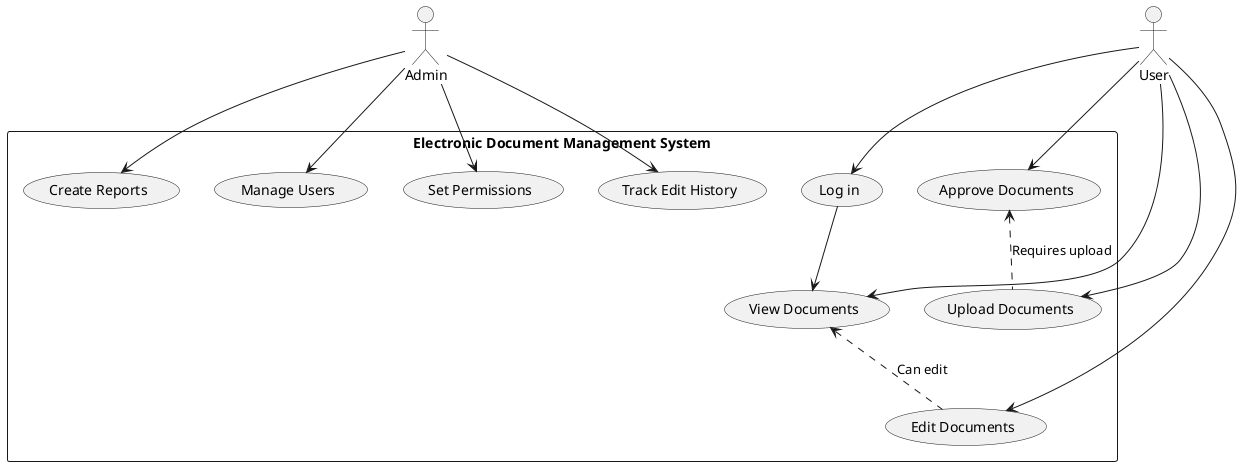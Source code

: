 @startuml
actor User
actor Admin

rectangle "Electronic Document Management System" {
    User --> (Log in)
    User --> (View Documents)
    User --> (Edit Documents)
    User --> (Upload Documents)
    User --> (Approve Documents)
    
    Admin --> (Manage Users)
    Admin --> (Set Permissions)
    Admin --> (Track Edit History)
    Admin --> (Create Reports)
}

(Log in) --> (View Documents) 
(View Documents) <.. (Edit Documents) : Can edit
(Approve Documents) <.. (Upload Documents) : Requires upload
@enduml